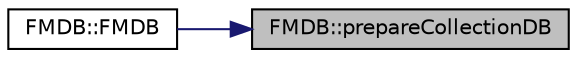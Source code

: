digraph "FMDB::prepareCollectionDB"
{
 // INTERACTIVE_SVG=YES
 // LATEX_PDF_SIZE
  edge [fontname="Helvetica",fontsize="10",labelfontname="Helvetica",labelfontsize="10"];
  node [fontname="Helvetica",fontsize="10",shape=record];
  rankdir="RL";
  Node55 [label="FMDB::prepareCollectionDB",height=0.2,width=0.4,color="black", fillcolor="grey75", style="filled", fontcolor="black",tooltip=" "];
  Node55 -> Node56 [dir="back",color="midnightblue",fontsize="10",style="solid",fontname="Helvetica"];
  Node56 [label="FMDB::FMDB",height=0.2,width=0.4,color="black", fillcolor="white", style="filled",URL="$class_f_m_d_b.html#a834a91c83d4eba93d6ef4143a40c2a33",tooltip=" "];
}
